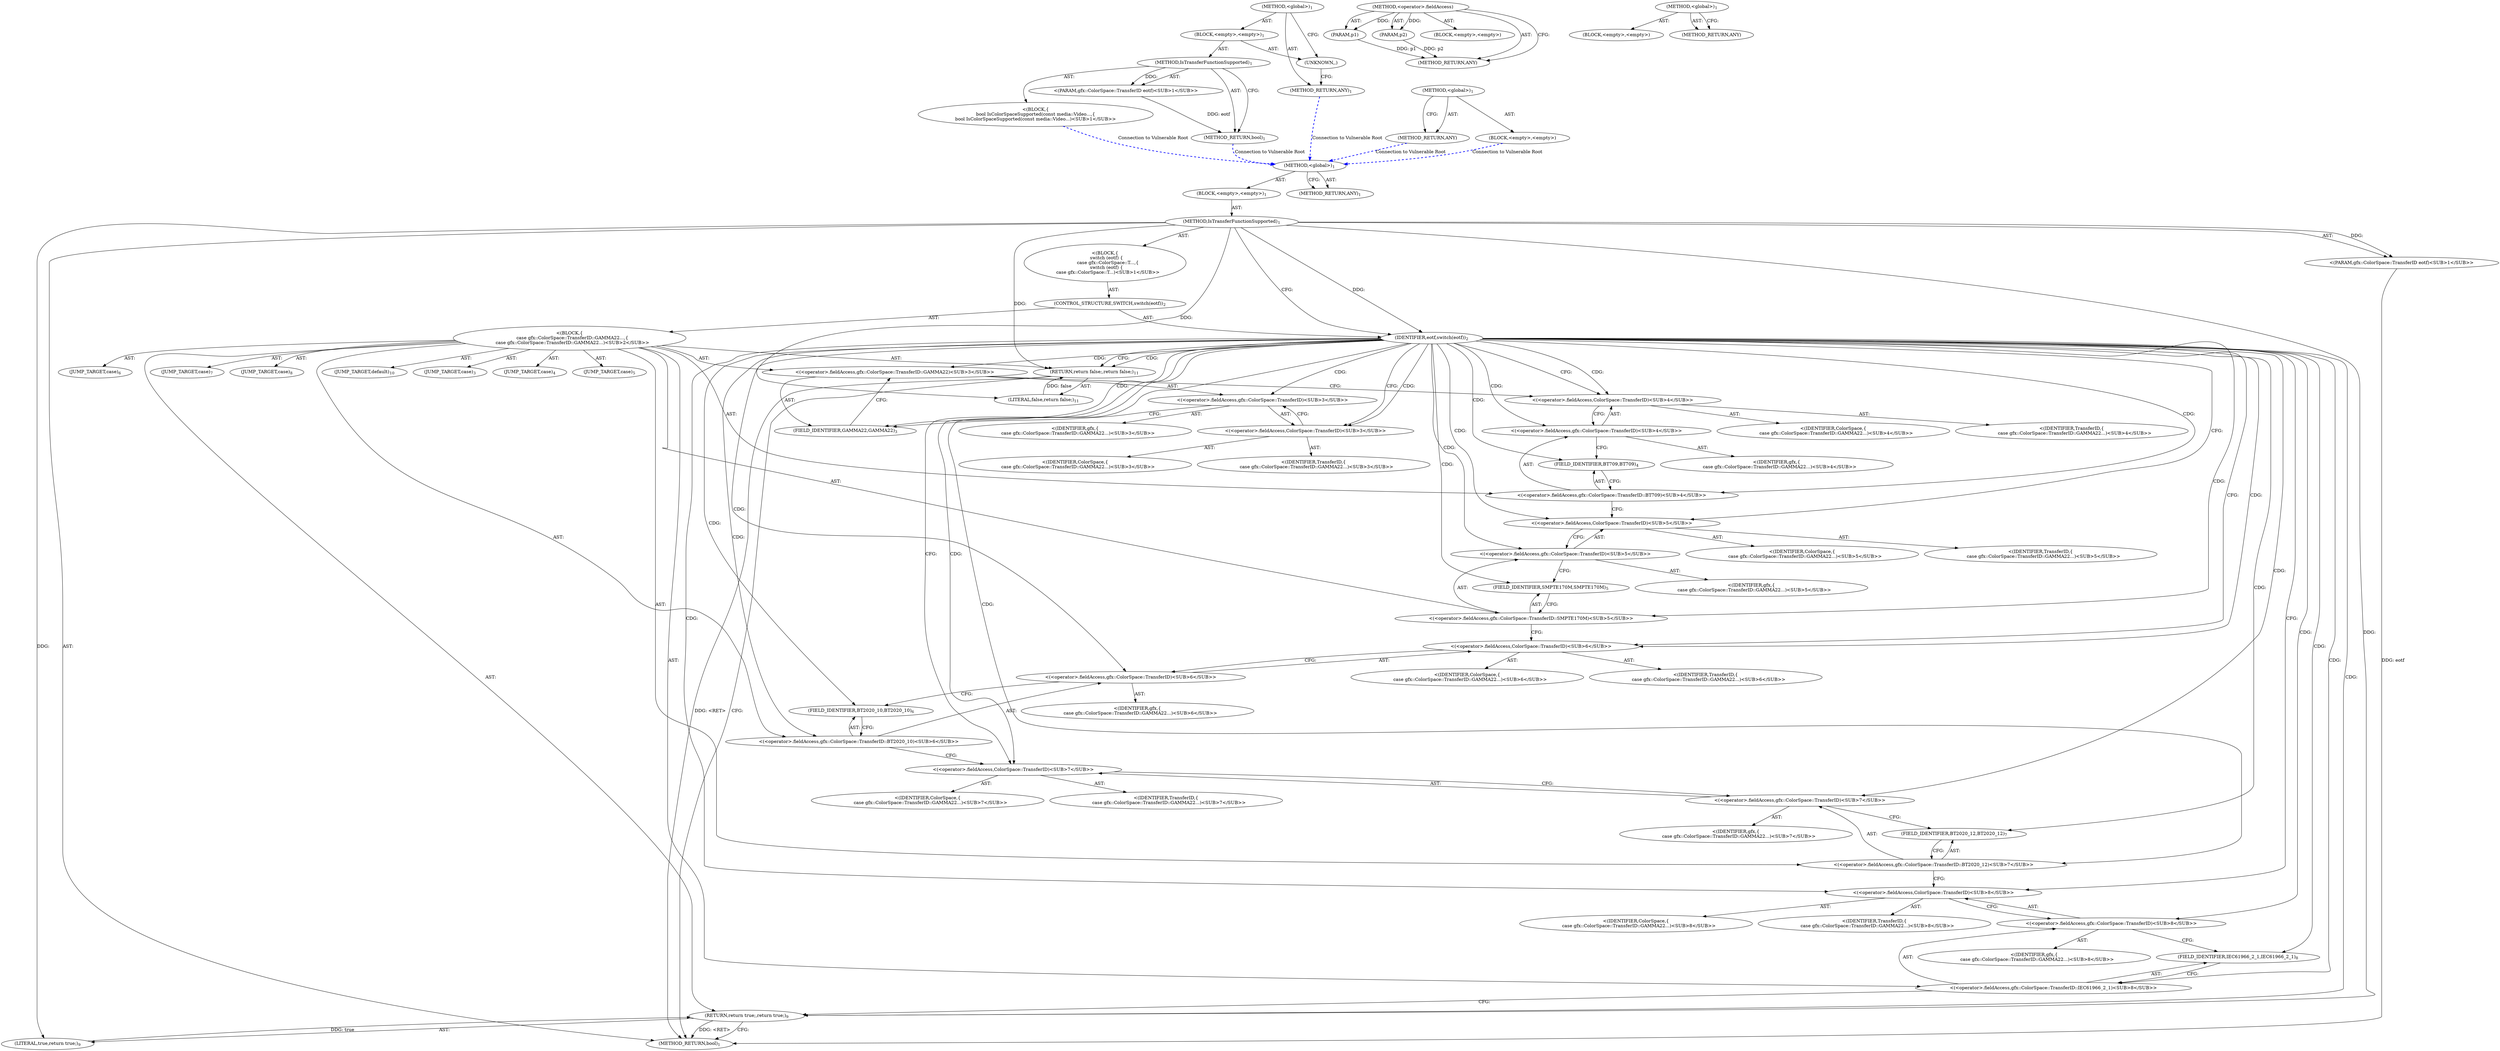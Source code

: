 digraph "&lt;global&gt;" {
vulnerable_6 [label=<(METHOD,&lt;global&gt;)<SUB>1</SUB>>];
vulnerable_7 [label=<(BLOCK,&lt;empty&gt;,&lt;empty&gt;)<SUB>1</SUB>>];
vulnerable_8 [label=<(METHOD,IsTransferFunctionSupported)<SUB>1</SUB>>];
vulnerable_9 [label="<(PARAM,gfx::ColorSpace::TransferID eotf)<SUB>1</SUB>>"];
vulnerable_10 [label="<(BLOCK,{
  switch (eotf) {
    case gfx::ColorSpace::T...,{
  switch (eotf) {
    case gfx::ColorSpace::T...)<SUB>1</SUB>>"];
vulnerable_11 [label=<(CONTROL_STRUCTURE,SWITCH,switch(eotf))<SUB>2</SUB>>];
vulnerable_12 [label=<(IDENTIFIER,eotf,switch(eotf))<SUB>2</SUB>>];
vulnerable_13 [label="<(BLOCK,{
    case gfx::ColorSpace::TransferID::GAMMA22...,{
    case gfx::ColorSpace::TransferID::GAMMA22...)<SUB>2</SUB>>"];
vulnerable_14 [label=<(JUMP_TARGET,case)<SUB>3</SUB>>];
vulnerable_15 [label="<(&lt;operator&gt;.fieldAccess,gfx::ColorSpace::TransferID::GAMMA22)<SUB>3</SUB>>"];
vulnerable_16 [label="<(&lt;operator&gt;.fieldAccess,gfx::ColorSpace::TransferID)<SUB>3</SUB>>"];
vulnerable_17 [label="<(IDENTIFIER,gfx,{
    case gfx::ColorSpace::TransferID::GAMMA22...)<SUB>3</SUB>>"];
vulnerable_18 [label="<(&lt;operator&gt;.fieldAccess,ColorSpace::TransferID)<SUB>3</SUB>>"];
vulnerable_19 [label="<(IDENTIFIER,ColorSpace,{
    case gfx::ColorSpace::TransferID::GAMMA22...)<SUB>3</SUB>>"];
vulnerable_20 [label="<(IDENTIFIER,TransferID,{
    case gfx::ColorSpace::TransferID::GAMMA22...)<SUB>3</SUB>>"];
vulnerable_21 [label=<(FIELD_IDENTIFIER,GAMMA22,GAMMA22)<SUB>3</SUB>>];
vulnerable_22 [label=<(JUMP_TARGET,case)<SUB>4</SUB>>];
vulnerable_23 [label="<(&lt;operator&gt;.fieldAccess,gfx::ColorSpace::TransferID::BT709)<SUB>4</SUB>>"];
vulnerable_24 [label="<(&lt;operator&gt;.fieldAccess,gfx::ColorSpace::TransferID)<SUB>4</SUB>>"];
vulnerable_25 [label="<(IDENTIFIER,gfx,{
    case gfx::ColorSpace::TransferID::GAMMA22...)<SUB>4</SUB>>"];
vulnerable_26 [label="<(&lt;operator&gt;.fieldAccess,ColorSpace::TransferID)<SUB>4</SUB>>"];
vulnerable_27 [label="<(IDENTIFIER,ColorSpace,{
    case gfx::ColorSpace::TransferID::GAMMA22...)<SUB>4</SUB>>"];
vulnerable_28 [label="<(IDENTIFIER,TransferID,{
    case gfx::ColorSpace::TransferID::GAMMA22...)<SUB>4</SUB>>"];
vulnerable_29 [label=<(FIELD_IDENTIFIER,BT709,BT709)<SUB>4</SUB>>];
vulnerable_30 [label=<(JUMP_TARGET,case)<SUB>5</SUB>>];
vulnerable_31 [label="<(&lt;operator&gt;.fieldAccess,gfx::ColorSpace::TransferID::SMPTE170M)<SUB>5</SUB>>"];
vulnerable_32 [label="<(&lt;operator&gt;.fieldAccess,gfx::ColorSpace::TransferID)<SUB>5</SUB>>"];
vulnerable_33 [label="<(IDENTIFIER,gfx,{
    case gfx::ColorSpace::TransferID::GAMMA22...)<SUB>5</SUB>>"];
vulnerable_34 [label="<(&lt;operator&gt;.fieldAccess,ColorSpace::TransferID)<SUB>5</SUB>>"];
vulnerable_35 [label="<(IDENTIFIER,ColorSpace,{
    case gfx::ColorSpace::TransferID::GAMMA22...)<SUB>5</SUB>>"];
vulnerable_36 [label="<(IDENTIFIER,TransferID,{
    case gfx::ColorSpace::TransferID::GAMMA22...)<SUB>5</SUB>>"];
vulnerable_37 [label=<(FIELD_IDENTIFIER,SMPTE170M,SMPTE170M)<SUB>5</SUB>>];
vulnerable_38 [label=<(JUMP_TARGET,case)<SUB>6</SUB>>];
vulnerable_39 [label="<(&lt;operator&gt;.fieldAccess,gfx::ColorSpace::TransferID::BT2020_10)<SUB>6</SUB>>"];
vulnerable_40 [label="<(&lt;operator&gt;.fieldAccess,gfx::ColorSpace::TransferID)<SUB>6</SUB>>"];
vulnerable_41 [label="<(IDENTIFIER,gfx,{
    case gfx::ColorSpace::TransferID::GAMMA22...)<SUB>6</SUB>>"];
vulnerable_42 [label="<(&lt;operator&gt;.fieldAccess,ColorSpace::TransferID)<SUB>6</SUB>>"];
vulnerable_43 [label="<(IDENTIFIER,ColorSpace,{
    case gfx::ColorSpace::TransferID::GAMMA22...)<SUB>6</SUB>>"];
vulnerable_44 [label="<(IDENTIFIER,TransferID,{
    case gfx::ColorSpace::TransferID::GAMMA22...)<SUB>6</SUB>>"];
vulnerable_45 [label=<(FIELD_IDENTIFIER,BT2020_10,BT2020_10)<SUB>6</SUB>>];
vulnerable_46 [label=<(JUMP_TARGET,case)<SUB>7</SUB>>];
vulnerable_47 [label="<(&lt;operator&gt;.fieldAccess,gfx::ColorSpace::TransferID::BT2020_12)<SUB>7</SUB>>"];
vulnerable_48 [label="<(&lt;operator&gt;.fieldAccess,gfx::ColorSpace::TransferID)<SUB>7</SUB>>"];
vulnerable_49 [label="<(IDENTIFIER,gfx,{
    case gfx::ColorSpace::TransferID::GAMMA22...)<SUB>7</SUB>>"];
vulnerable_50 [label="<(&lt;operator&gt;.fieldAccess,ColorSpace::TransferID)<SUB>7</SUB>>"];
vulnerable_51 [label="<(IDENTIFIER,ColorSpace,{
    case gfx::ColorSpace::TransferID::GAMMA22...)<SUB>7</SUB>>"];
vulnerable_52 [label="<(IDENTIFIER,TransferID,{
    case gfx::ColorSpace::TransferID::GAMMA22...)<SUB>7</SUB>>"];
vulnerable_53 [label=<(FIELD_IDENTIFIER,BT2020_12,BT2020_12)<SUB>7</SUB>>];
vulnerable_54 [label=<(JUMP_TARGET,case)<SUB>8</SUB>>];
vulnerable_55 [label="<(&lt;operator&gt;.fieldAccess,gfx::ColorSpace::TransferID::IEC61966_2_1)<SUB>8</SUB>>"];
vulnerable_56 [label="<(&lt;operator&gt;.fieldAccess,gfx::ColorSpace::TransferID)<SUB>8</SUB>>"];
vulnerable_57 [label="<(IDENTIFIER,gfx,{
    case gfx::ColorSpace::TransferID::GAMMA22...)<SUB>8</SUB>>"];
vulnerable_58 [label="<(&lt;operator&gt;.fieldAccess,ColorSpace::TransferID)<SUB>8</SUB>>"];
vulnerable_59 [label="<(IDENTIFIER,ColorSpace,{
    case gfx::ColorSpace::TransferID::GAMMA22...)<SUB>8</SUB>>"];
vulnerable_60 [label="<(IDENTIFIER,TransferID,{
    case gfx::ColorSpace::TransferID::GAMMA22...)<SUB>8</SUB>>"];
vulnerable_61 [label=<(FIELD_IDENTIFIER,IEC61966_2_1,IEC61966_2_1)<SUB>8</SUB>>];
vulnerable_62 [label=<(RETURN,return true;,return true;)<SUB>9</SUB>>];
vulnerable_63 [label=<(LITERAL,true,return true;)<SUB>9</SUB>>];
vulnerable_64 [label=<(JUMP_TARGET,default)<SUB>10</SUB>>];
vulnerable_65 [label=<(RETURN,return false;,return false;)<SUB>11</SUB>>];
vulnerable_66 [label=<(LITERAL,false,return false;)<SUB>11</SUB>>];
vulnerable_67 [label=<(METHOD_RETURN,bool)<SUB>1</SUB>>];
vulnerable_69 [label=<(METHOD_RETURN,ANY)<SUB>1</SUB>>];
vulnerable_90 [label=<(METHOD,&lt;operator&gt;.fieldAccess)>];
vulnerable_91 [label=<(PARAM,p1)>];
vulnerable_92 [label=<(PARAM,p2)>];
vulnerable_93 [label=<(BLOCK,&lt;empty&gt;,&lt;empty&gt;)>];
vulnerable_94 [label=<(METHOD_RETURN,ANY)>];
vulnerable_84 [label=<(METHOD,&lt;global&gt;)<SUB>1</SUB>>];
vulnerable_85 [label=<(BLOCK,&lt;empty&gt;,&lt;empty&gt;)>];
vulnerable_86 [label=<(METHOD_RETURN,ANY)>];
fixed_6 [label=<(METHOD,&lt;global&gt;)<SUB>1</SUB>>];
fixed_7 [label=<(BLOCK,&lt;empty&gt;,&lt;empty&gt;)<SUB>1</SUB>>];
fixed_8 [label=<(METHOD,IsTransferFunctionSupported)<SUB>1</SUB>>];
fixed_9 [label="<(PARAM,gfx::ColorSpace::TransferID eotf)<SUB>1</SUB>>"];
fixed_10 [label="<(BLOCK,{
bool IsColorSpaceSupported(const media::Video...,{
bool IsColorSpaceSupported(const media::Video...)<SUB>1</SUB>>"];
fixed_11 [label=<(METHOD_RETURN,bool)<SUB>1</SUB>>];
fixed_13 [label=<(UNKNOWN,,)>];
fixed_14 [label=<(METHOD_RETURN,ANY)<SUB>1</SUB>>];
fixed_25 [label=<(METHOD,&lt;global&gt;)<SUB>1</SUB>>];
fixed_26 [label=<(BLOCK,&lt;empty&gt;,&lt;empty&gt;)>];
fixed_27 [label=<(METHOD_RETURN,ANY)>];
vulnerable_6 -> vulnerable_7  [key=0, label="AST: "];
vulnerable_6 -> vulnerable_69  [key=0, label="AST: "];
vulnerable_6 -> vulnerable_69  [key=1, label="CFG: "];
vulnerable_7 -> vulnerable_8  [key=0, label="AST: "];
vulnerable_8 -> vulnerable_9  [key=0, label="AST: "];
vulnerable_8 -> vulnerable_9  [key=1, label="DDG: "];
vulnerable_8 -> vulnerable_10  [key=0, label="AST: "];
vulnerable_8 -> vulnerable_67  [key=0, label="AST: "];
vulnerable_8 -> vulnerable_12  [key=0, label="CFG: "];
vulnerable_8 -> vulnerable_12  [key=1, label="DDG: "];
vulnerable_8 -> vulnerable_62  [key=0, label="DDG: "];
vulnerable_8 -> vulnerable_65  [key=0, label="DDG: "];
vulnerable_8 -> vulnerable_63  [key=0, label="DDG: "];
vulnerable_8 -> vulnerable_66  [key=0, label="DDG: "];
vulnerable_9 -> vulnerable_67  [key=0, label="DDG: eotf"];
vulnerable_10 -> vulnerable_11  [key=0, label="AST: "];
vulnerable_11 -> vulnerable_12  [key=0, label="AST: "];
vulnerable_11 -> vulnerable_13  [key=0, label="AST: "];
vulnerable_12 -> vulnerable_18  [key=0, label="CFG: "];
vulnerable_12 -> vulnerable_18  [key=1, label="CDG: "];
vulnerable_12 -> vulnerable_26  [key=0, label="CFG: "];
vulnerable_12 -> vulnerable_26  [key=1, label="CDG: "];
vulnerable_12 -> vulnerable_34  [key=0, label="CFG: "];
vulnerable_12 -> vulnerable_34  [key=1, label="CDG: "];
vulnerable_12 -> vulnerable_42  [key=0, label="CFG: "];
vulnerable_12 -> vulnerable_42  [key=1, label="CDG: "];
vulnerable_12 -> vulnerable_50  [key=0, label="CFG: "];
vulnerable_12 -> vulnerable_50  [key=1, label="CDG: "];
vulnerable_12 -> vulnerable_58  [key=0, label="CFG: "];
vulnerable_12 -> vulnerable_58  [key=1, label="CDG: "];
vulnerable_12 -> vulnerable_65  [key=0, label="CFG: "];
vulnerable_12 -> vulnerable_65  [key=1, label="CDG: "];
vulnerable_12 -> vulnerable_47  [key=0, label="CDG: "];
vulnerable_12 -> vulnerable_15  [key=0, label="CDG: "];
vulnerable_12 -> vulnerable_21  [key=0, label="CDG: "];
vulnerable_12 -> vulnerable_48  [key=0, label="CDG: "];
vulnerable_12 -> vulnerable_32  [key=0, label="CDG: "];
vulnerable_12 -> vulnerable_37  [key=0, label="CDG: "];
vulnerable_12 -> vulnerable_56  [key=0, label="CDG: "];
vulnerable_12 -> vulnerable_45  [key=0, label="CDG: "];
vulnerable_12 -> vulnerable_40  [key=0, label="CDG: "];
vulnerable_12 -> vulnerable_29  [key=0, label="CDG: "];
vulnerable_12 -> vulnerable_24  [key=0, label="CDG: "];
vulnerable_12 -> vulnerable_16  [key=0, label="CDG: "];
vulnerable_12 -> vulnerable_61  [key=0, label="CDG: "];
vulnerable_12 -> vulnerable_23  [key=0, label="CDG: "];
vulnerable_12 -> vulnerable_53  [key=0, label="CDG: "];
vulnerable_12 -> vulnerable_55  [key=0, label="CDG: "];
vulnerable_12 -> vulnerable_62  [key=0, label="CDG: "];
vulnerable_12 -> vulnerable_39  [key=0, label="CDG: "];
vulnerable_12 -> vulnerable_31  [key=0, label="CDG: "];
vulnerable_13 -> vulnerable_14  [key=0, label="AST: "];
vulnerable_13 -> vulnerable_15  [key=0, label="AST: "];
vulnerable_13 -> vulnerable_22  [key=0, label="AST: "];
vulnerable_13 -> vulnerable_23  [key=0, label="AST: "];
vulnerable_13 -> vulnerable_30  [key=0, label="AST: "];
vulnerable_13 -> vulnerable_31  [key=0, label="AST: "];
vulnerable_13 -> vulnerable_38  [key=0, label="AST: "];
vulnerable_13 -> vulnerable_39  [key=0, label="AST: "];
vulnerable_13 -> vulnerable_46  [key=0, label="AST: "];
vulnerable_13 -> vulnerable_47  [key=0, label="AST: "];
vulnerable_13 -> vulnerable_54  [key=0, label="AST: "];
vulnerable_13 -> vulnerable_55  [key=0, label="AST: "];
vulnerable_13 -> vulnerable_62  [key=0, label="AST: "];
vulnerable_13 -> vulnerable_64  [key=0, label="AST: "];
vulnerable_13 -> vulnerable_65  [key=0, label="AST: "];
vulnerable_15 -> vulnerable_16  [key=0, label="AST: "];
vulnerable_15 -> vulnerable_21  [key=0, label="AST: "];
vulnerable_15 -> vulnerable_26  [key=0, label="CFG: "];
vulnerable_16 -> vulnerable_17  [key=0, label="AST: "];
vulnerable_16 -> vulnerable_18  [key=0, label="AST: "];
vulnerable_16 -> vulnerable_21  [key=0, label="CFG: "];
vulnerable_18 -> vulnerable_19  [key=0, label="AST: "];
vulnerable_18 -> vulnerable_20  [key=0, label="AST: "];
vulnerable_18 -> vulnerable_16  [key=0, label="CFG: "];
vulnerable_21 -> vulnerable_15  [key=0, label="CFG: "];
vulnerable_23 -> vulnerable_24  [key=0, label="AST: "];
vulnerable_23 -> vulnerable_29  [key=0, label="AST: "];
vulnerable_23 -> vulnerable_34  [key=0, label="CFG: "];
vulnerable_24 -> vulnerable_25  [key=0, label="AST: "];
vulnerable_24 -> vulnerable_26  [key=0, label="AST: "];
vulnerable_24 -> vulnerable_29  [key=0, label="CFG: "];
vulnerable_26 -> vulnerable_27  [key=0, label="AST: "];
vulnerable_26 -> vulnerable_28  [key=0, label="AST: "];
vulnerable_26 -> vulnerable_24  [key=0, label="CFG: "];
vulnerable_29 -> vulnerable_23  [key=0, label="CFG: "];
vulnerable_31 -> vulnerable_32  [key=0, label="AST: "];
vulnerable_31 -> vulnerable_37  [key=0, label="AST: "];
vulnerable_31 -> vulnerable_42  [key=0, label="CFG: "];
vulnerable_32 -> vulnerable_33  [key=0, label="AST: "];
vulnerable_32 -> vulnerable_34  [key=0, label="AST: "];
vulnerable_32 -> vulnerable_37  [key=0, label="CFG: "];
vulnerable_34 -> vulnerable_35  [key=0, label="AST: "];
vulnerable_34 -> vulnerable_36  [key=0, label="AST: "];
vulnerable_34 -> vulnerable_32  [key=0, label="CFG: "];
vulnerable_37 -> vulnerable_31  [key=0, label="CFG: "];
vulnerable_39 -> vulnerable_40  [key=0, label="AST: "];
vulnerable_39 -> vulnerable_45  [key=0, label="AST: "];
vulnerable_39 -> vulnerable_50  [key=0, label="CFG: "];
vulnerable_40 -> vulnerable_41  [key=0, label="AST: "];
vulnerable_40 -> vulnerable_42  [key=0, label="AST: "];
vulnerable_40 -> vulnerable_45  [key=0, label="CFG: "];
vulnerable_42 -> vulnerable_43  [key=0, label="AST: "];
vulnerable_42 -> vulnerable_44  [key=0, label="AST: "];
vulnerable_42 -> vulnerable_40  [key=0, label="CFG: "];
vulnerable_45 -> vulnerable_39  [key=0, label="CFG: "];
vulnerable_47 -> vulnerable_48  [key=0, label="AST: "];
vulnerable_47 -> vulnerable_53  [key=0, label="AST: "];
vulnerable_47 -> vulnerable_58  [key=0, label="CFG: "];
vulnerable_48 -> vulnerable_49  [key=0, label="AST: "];
vulnerable_48 -> vulnerable_50  [key=0, label="AST: "];
vulnerable_48 -> vulnerable_53  [key=0, label="CFG: "];
vulnerable_50 -> vulnerable_51  [key=0, label="AST: "];
vulnerable_50 -> vulnerable_52  [key=0, label="AST: "];
vulnerable_50 -> vulnerable_48  [key=0, label="CFG: "];
vulnerable_53 -> vulnerable_47  [key=0, label="CFG: "];
vulnerable_55 -> vulnerable_56  [key=0, label="AST: "];
vulnerable_55 -> vulnerable_61  [key=0, label="AST: "];
vulnerable_55 -> vulnerable_62  [key=0, label="CFG: "];
vulnerable_56 -> vulnerable_57  [key=0, label="AST: "];
vulnerable_56 -> vulnerable_58  [key=0, label="AST: "];
vulnerable_56 -> vulnerable_61  [key=0, label="CFG: "];
vulnerable_58 -> vulnerable_59  [key=0, label="AST: "];
vulnerable_58 -> vulnerable_60  [key=0, label="AST: "];
vulnerable_58 -> vulnerable_56  [key=0, label="CFG: "];
vulnerable_61 -> vulnerable_55  [key=0, label="CFG: "];
vulnerable_62 -> vulnerable_63  [key=0, label="AST: "];
vulnerable_62 -> vulnerable_67  [key=0, label="CFG: "];
vulnerable_62 -> vulnerable_67  [key=1, label="DDG: &lt;RET&gt;"];
vulnerable_63 -> vulnerable_62  [key=0, label="DDG: true"];
vulnerable_65 -> vulnerable_66  [key=0, label="AST: "];
vulnerable_65 -> vulnerable_67  [key=0, label="CFG: "];
vulnerable_65 -> vulnerable_67  [key=1, label="DDG: &lt;RET&gt;"];
vulnerable_66 -> vulnerable_65  [key=0, label="DDG: false"];
vulnerable_90 -> vulnerable_91  [key=0, label="AST: "];
vulnerable_90 -> vulnerable_91  [key=1, label="DDG: "];
vulnerable_90 -> vulnerable_93  [key=0, label="AST: "];
vulnerable_90 -> vulnerable_92  [key=0, label="AST: "];
vulnerable_90 -> vulnerable_92  [key=1, label="DDG: "];
vulnerable_90 -> vulnerable_94  [key=0, label="AST: "];
vulnerable_90 -> vulnerable_94  [key=1, label="CFG: "];
vulnerable_91 -> vulnerable_94  [key=0, label="DDG: p1"];
vulnerable_92 -> vulnerable_94  [key=0, label="DDG: p2"];
vulnerable_84 -> vulnerable_85  [key=0, label="AST: "];
vulnerable_84 -> vulnerable_86  [key=0, label="AST: "];
vulnerable_84 -> vulnerable_86  [key=1, label="CFG: "];
fixed_6 -> fixed_7  [key=0, label="AST: "];
fixed_6 -> fixed_14  [key=0, label="AST: "];
fixed_6 -> fixed_13  [key=0, label="CFG: "];
fixed_7 -> fixed_8  [key=0, label="AST: "];
fixed_7 -> fixed_13  [key=0, label="AST: "];
fixed_8 -> fixed_9  [key=0, label="AST: "];
fixed_8 -> fixed_9  [key=1, label="DDG: "];
fixed_8 -> fixed_10  [key=0, label="AST: "];
fixed_8 -> fixed_11  [key=0, label="AST: "];
fixed_8 -> fixed_11  [key=1, label="CFG: "];
fixed_9 -> fixed_11  [key=0, label="DDG: eotf"];
fixed_10 -> vulnerable_6  [color=blue, key=0, label="Connection to Vulnerable Root", penwidth="2.0", style=dashed];
fixed_11 -> vulnerable_6  [color=blue, key=0, label="Connection to Vulnerable Root", penwidth="2.0", style=dashed];
fixed_13 -> fixed_14  [key=0, label="CFG: "];
fixed_14 -> vulnerable_6  [color=blue, key=0, label="Connection to Vulnerable Root", penwidth="2.0", style=dashed];
fixed_25 -> fixed_26  [key=0, label="AST: "];
fixed_25 -> fixed_27  [key=0, label="AST: "];
fixed_25 -> fixed_27  [key=1, label="CFG: "];
fixed_26 -> vulnerable_6  [color=blue, key=0, label="Connection to Vulnerable Root", penwidth="2.0", style=dashed];
fixed_27 -> vulnerable_6  [color=blue, key=0, label="Connection to Vulnerable Root", penwidth="2.0", style=dashed];
}
